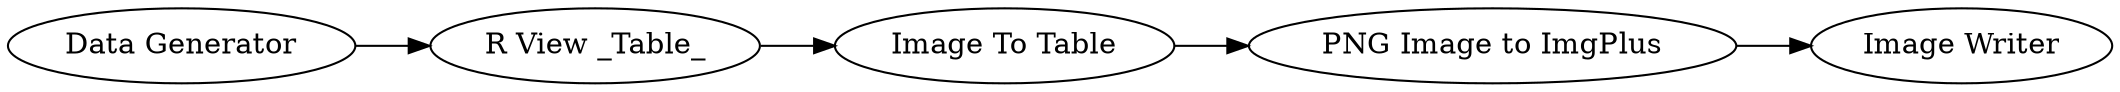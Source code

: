 digraph {
	1 -> 3
	2 -> 5
	3 -> 4
	4 -> 2
	5 [label="Image Writer"]
	1 [label="Data Generator"]
	4 [label="Image To Table"]
	3 [label="R View _Table_"]
	2 [label="PNG Image to ImgPlus"]
	rankdir=LR
}
